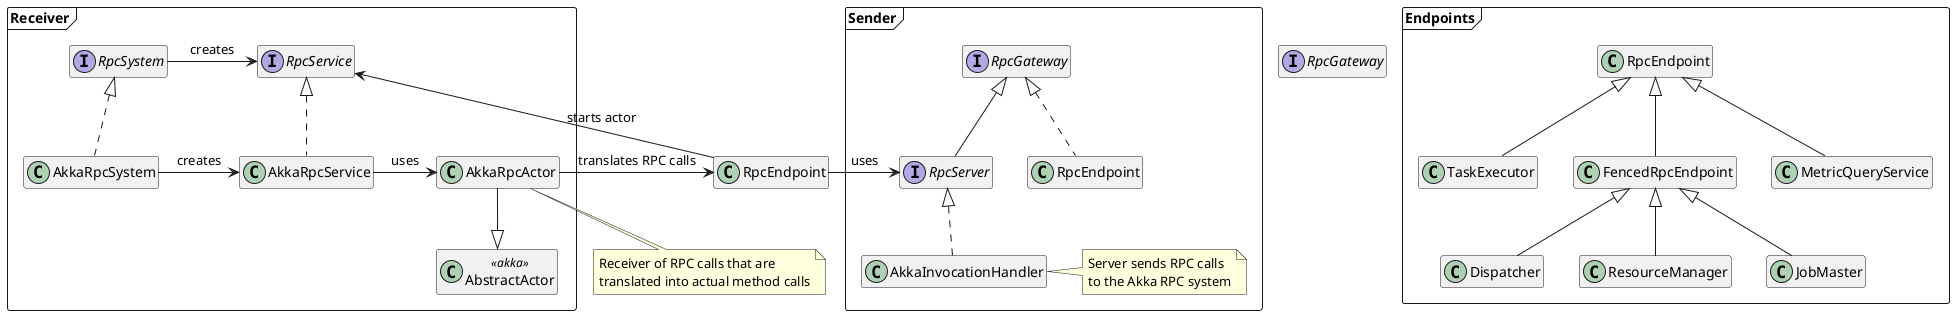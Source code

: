 @startuml
'https://plantuml.com/class-diagram

hide members

interface RpcGateway
class RpcEndpoint

package Receiver <<Frame>> {
    class AbstractActor <<akka>>
    class AkkaRpcActor
    class AkkaRpcService implements RpcService
    class AkkaRpcSystem implements RpcSystem
    RpcSystem -> RpcService : creates
    AkkaRpcSystem -> AkkaRpcService : creates
    RpcEndpoint -> RpcService : starts actor

    AkkaRpcActor -down-|> AbstractActor
    AkkaRpcService -> AkkaRpcActor : uses
    AkkaRpcActor -> RpcEndpoint : translates RPC calls
}

note bottom of AkkaRpcActor
    Receiver of RPC calls that are
    translated into actual method calls
end note

package Sender <<Frame>> {
    interface RpcServer extends RpcGateway
    class RpcEndpoint implements RpcGateway
    class AkkaInvocationHandler implements RpcServer

    note right of AkkaInvocationHandler
        Server sends RPC calls
        to the Akka RPC system
    end note

}

RpcEndpoint -> RpcServer : uses

package Endpoints <<Frame>> {
    class TaskExecutor extends RpcEndpoint
    class FencedRpcEndpoint extends RpcEndpoint
    class MetricQueryService extends RpcEndpoint
    class Dispatcher extends FencedRpcEndpoint
    class ResourceManager extends FencedRpcEndpoint
    class JobMaster extends FencedRpcEndpoint
}

@enduml
